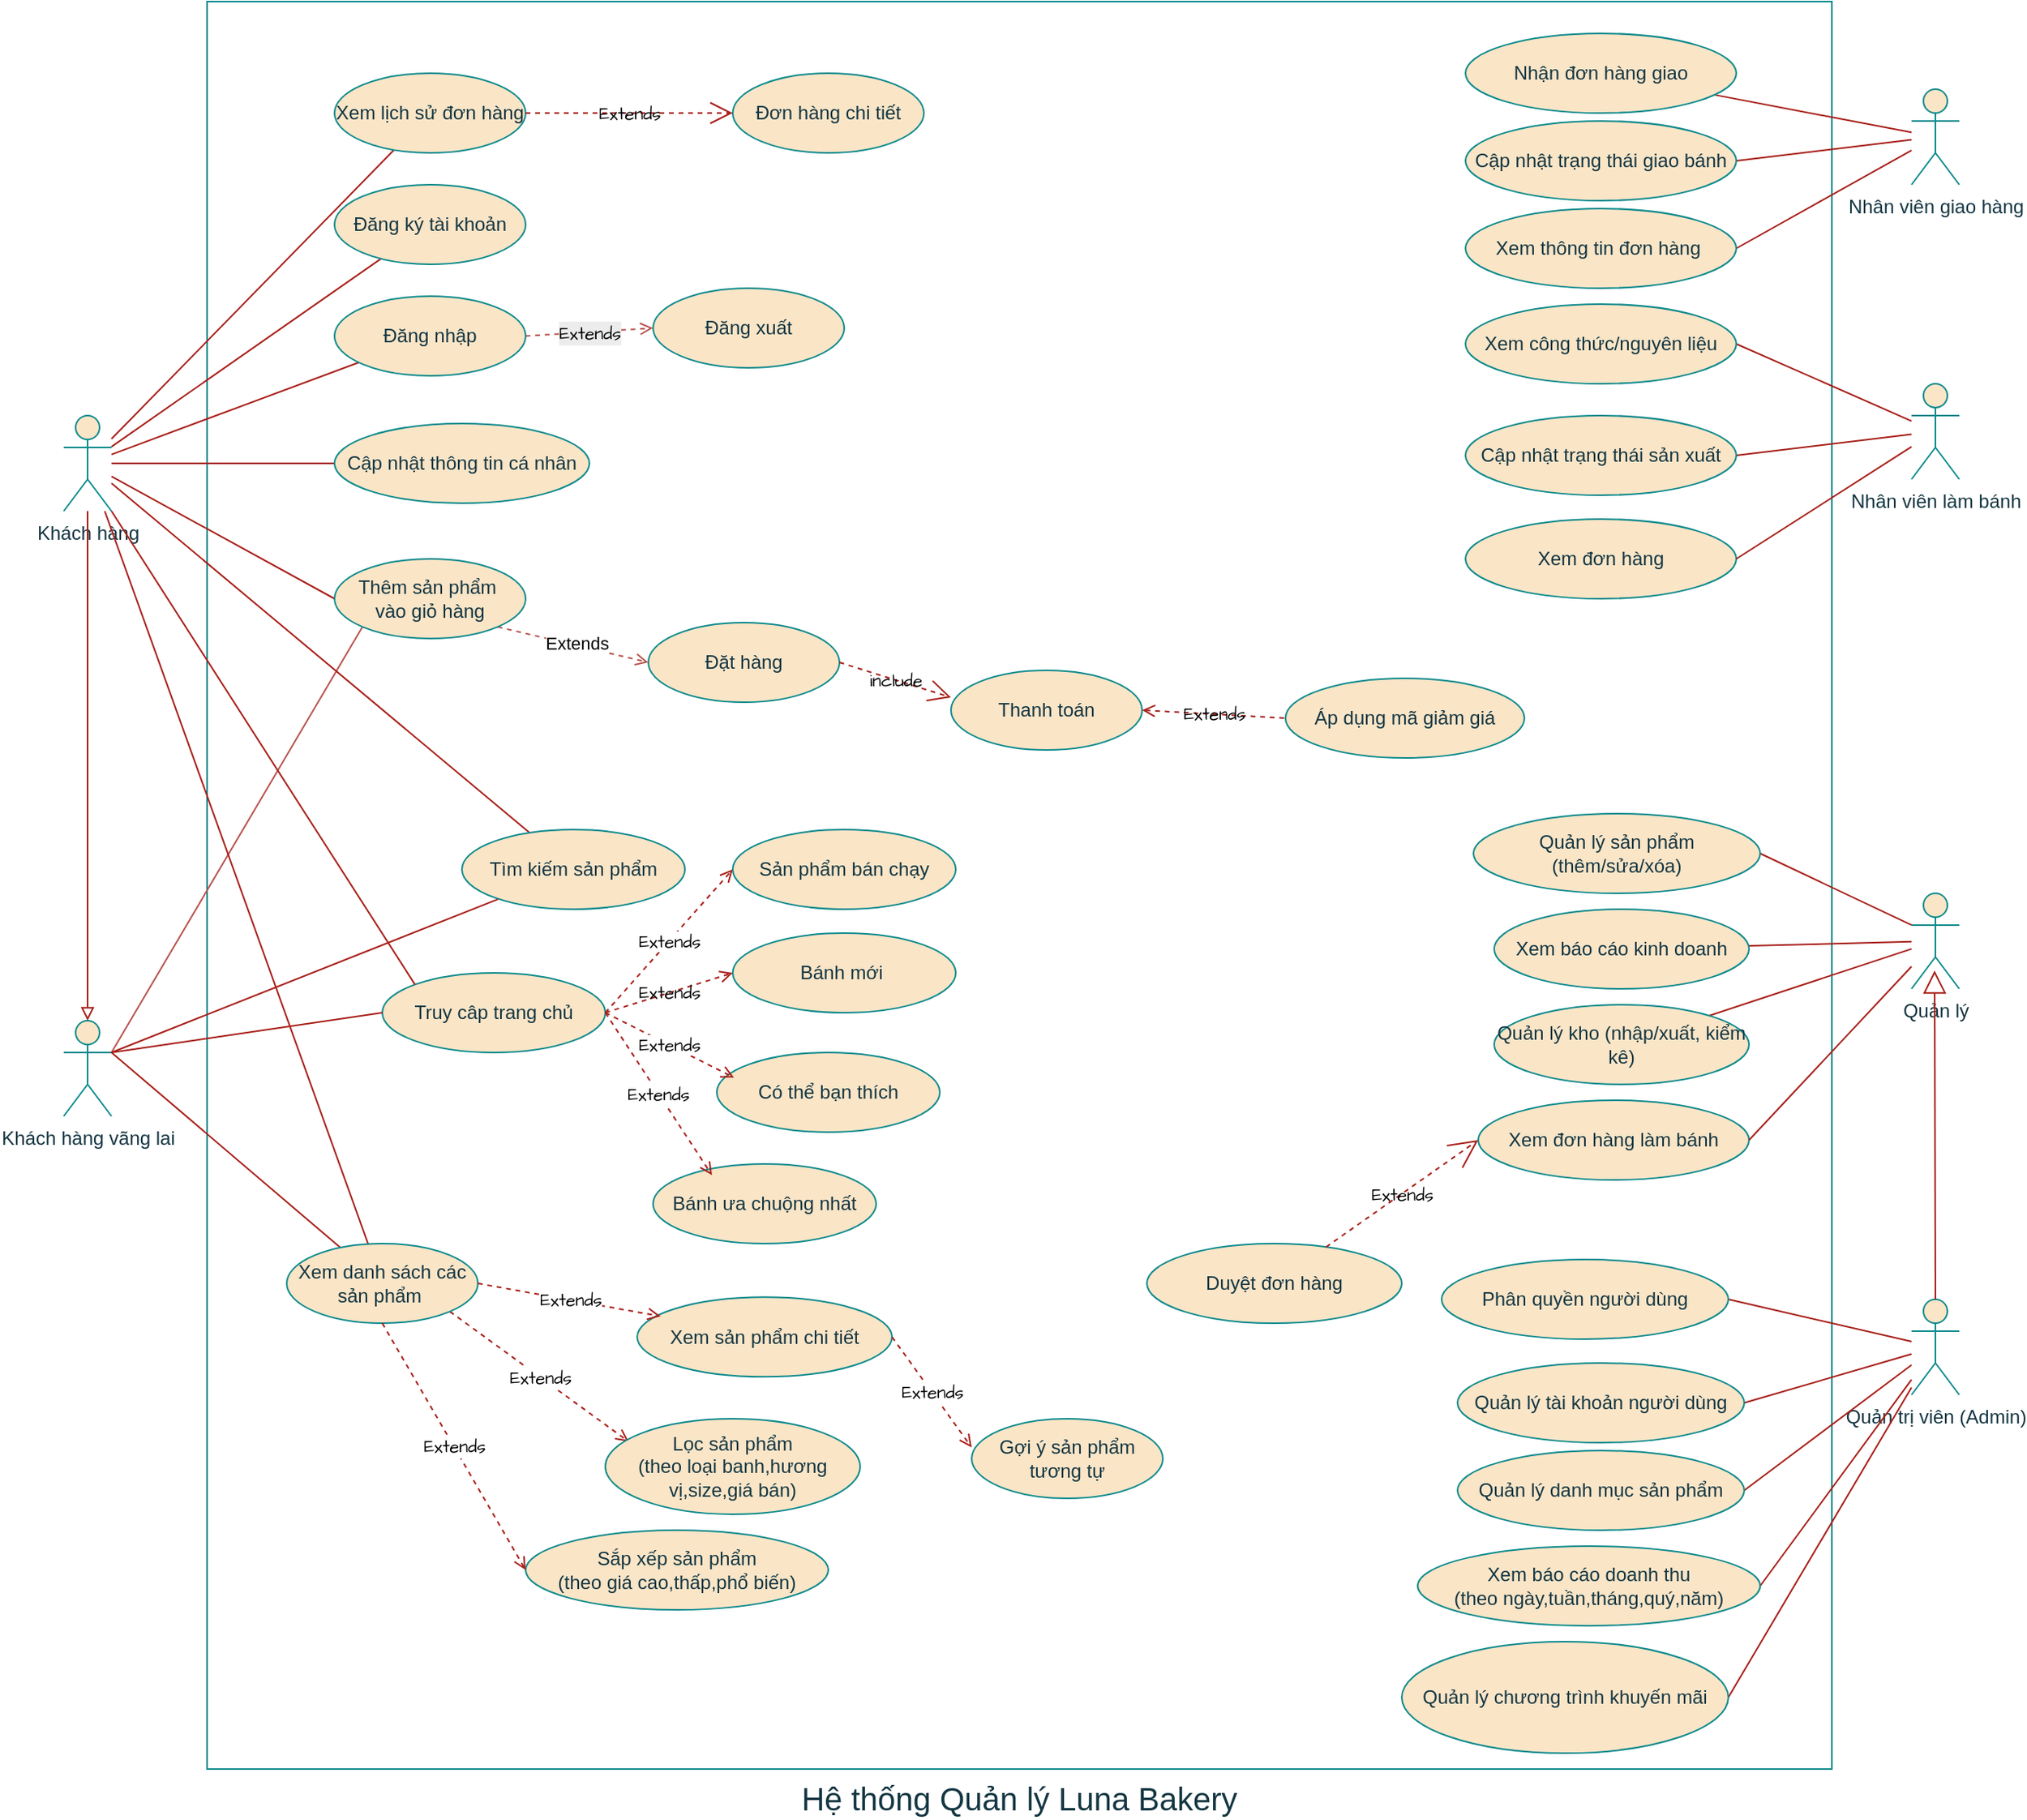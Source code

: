 <mxfile version="27.1.5">
  <diagram id="use_case_diagram_detailed" name="Page-1">
    <mxGraphModel dx="2193" dy="746" grid="1" gridSize="10" guides="1" tooltips="1" connect="1" arrows="1" fold="1" page="1" pageScale="1" pageWidth="827" pageHeight="1169" math="0" shadow="0">
      <root>
        <mxCell id="0" />
        <mxCell id="1" parent="0" />
        <mxCell id="wWzP6dK9qYtB4x3x5y1-1" value="Hệ thống Quản lý Luna Bakery" style="shape=rectangle;labelPosition=top;verticalLabelPosition=bottom;align=center;verticalAlign=top;whiteSpace=wrap;fillColor=none;fontSize=20;labelBackgroundColor=none;strokeColor=#0F8B8D;fontColor=#143642;" parent="1" vertex="1">
          <mxGeometry width="1020" height="1110" as="geometry" />
        </mxCell>
        <mxCell id="wWzP6dK9qYtB4x3x5y1-2" value="Khách hàng" style="shape=umlActor;verticalLabelPosition=bottom;verticalAlign=top;html=1;labelBackgroundColor=none;fillColor=#FAE5C7;strokeColor=#0F8B8D;fontColor=#143642;" parent="1" vertex="1">
          <mxGeometry x="-90" y="260" width="30" height="60" as="geometry" />
        </mxCell>
        <mxCell id="H5aursiqXKMX2ZSEWaAC-6" style="rounded=0;orthogonalLoop=1;jettySize=auto;html=1;exitX=1;exitY=0.333;exitDx=0;exitDy=0;exitPerimeter=0;entryX=0;entryY=1;entryDx=0;entryDy=0;fillColor=#f8cecc;strokeColor=#b85450;endArrow=none;startFill=0;" edge="1" parent="1" source="wWzP6dK9qYtB4x3x5y1-3" target="H5aursiqXKMX2ZSEWaAC-1">
          <mxGeometry relative="1" as="geometry" />
        </mxCell>
        <mxCell id="wWzP6dK9qYtB4x3x5y1-3" value="Khách hàng vãng lai" style="shape=umlActor;verticalLabelPosition=bottom;verticalAlign=top;html=1;labelBackgroundColor=none;fillColor=#FAE5C7;strokeColor=#0F8B8D;fontColor=#143642;" parent="1" vertex="1">
          <mxGeometry x="-90" y="640" width="30" height="60" as="geometry" />
        </mxCell>
        <mxCell id="wWzP6dK9qYtB4x3x5y1-4" value="Quản trị viên (Admin)" style="shape=umlActor;verticalLabelPosition=bottom;verticalAlign=top;html=1;labelBackgroundColor=none;fillColor=#FAE5C7;strokeColor=#0F8B8D;fontColor=#143642;" parent="1" vertex="1">
          <mxGeometry x="1070" y="815" width="30" height="60" as="geometry" />
        </mxCell>
        <mxCell id="wWzP6dK9qYtB4x3x5y1-5" value="Quản lý" style="shape=umlActor;verticalLabelPosition=bottom;verticalAlign=top;html=1;labelBackgroundColor=none;fillColor=#FAE5C7;strokeColor=#0F8B8D;fontColor=#143642;" parent="1" vertex="1">
          <mxGeometry x="1070" y="560" width="30" height="60" as="geometry" />
        </mxCell>
        <mxCell id="wWzP6dK9qYtB4x3x5y1-6" value="Nhân viên làm bánh" style="shape=umlActor;verticalLabelPosition=bottom;verticalAlign=top;html=1;labelBackgroundColor=none;fillColor=#FAE5C7;strokeColor=#0F8B8D;fontColor=#143642;" parent="1" vertex="1">
          <mxGeometry x="1070" y="240" width="30" height="60" as="geometry" />
        </mxCell>
        <mxCell id="wWzP6dK9qYtB4x3x5y1-7" value="Nhân viên giao hàng" style="shape=umlActor;verticalLabelPosition=bottom;verticalAlign=top;html=1;labelBackgroundColor=none;fillColor=#FAE5C7;strokeColor=#0F8B8D;fontColor=#143642;" parent="1" vertex="1">
          <mxGeometry x="1070" y="55" width="30" height="60" as="geometry" />
        </mxCell>
        <mxCell id="conn_kh_xem_sp" value="" style="endArrow=none;html=1;labelBackgroundColor=none;strokeColor=#A8201A;fontColor=default;" parent="1" source="wWzP6dK9qYtB4x3x5y1-2" target="uc_xem_sp" edge="1">
          <mxGeometry width="50" height="50" relative="1" as="geometry">
            <mxPoint x="760" y="485" as="sourcePoint" />
            <mxPoint x="810" y="435" as="targetPoint" />
          </mxGeometry>
        </mxCell>
        <mxCell id="conn_kh_dat_hang" value="" style="endArrow=none;html=1;labelBackgroundColor=none;strokeColor=#A8201A;fontColor=default;entryX=0;entryY=0.5;entryDx=0;entryDy=0;" parent="1" source="wWzP6dK9qYtB4x3x5y1-2" target="H5aursiqXKMX2ZSEWaAC-1" edge="1">
          <mxGeometry width="50" height="50" relative="1" as="geometry">
            <mxPoint x="760" y="485" as="sourcePoint" />
            <mxPoint x="80" y="340" as="targetPoint" />
          </mxGeometry>
        </mxCell>
        <mxCell id="conn_kh_lich_su" value="" style="endArrow=none;html=1;labelBackgroundColor=none;strokeColor=#A8201A;fontColor=default;" parent="1" source="wWzP6dK9qYtB4x3x5y1-2" target="uc_xem_lich_su" edge="1">
          <mxGeometry width="50" height="50" relative="1" as="geometry">
            <mxPoint x="760" y="485" as="sourcePoint" />
            <mxPoint x="810" y="435" as="targetPoint" />
          </mxGeometry>
        </mxCell>
        <mxCell id="conn_kh_dang_ky" value="" style="endArrow=none;html=1;labelBackgroundColor=none;strokeColor=#A8201A;fontColor=default;" parent="1" source="wWzP6dK9qYtB4x3x5y1-2" target="uc_dang_ky" edge="1">
          <mxGeometry width="50" height="50" relative="1" as="geometry">
            <mxPoint x="760" y="485" as="sourcePoint" />
            <mxPoint x="810" y="435" as="targetPoint" />
          </mxGeometry>
        </mxCell>
        <mxCell id="conn_kh_dang_nhap" value="" style="endArrow=none;html=1;labelBackgroundColor=none;strokeColor=#A8201A;fontColor=default;" parent="1" source="wWzP6dK9qYtB4x3x5y1-2" target="uc_dang_nhap" edge="1">
          <mxGeometry width="50" height="50" relative="1" as="geometry">
            <mxPoint x="760" y="485" as="sourcePoint" />
            <mxPoint x="810" y="435" as="targetPoint" />
          </mxGeometry>
        </mxCell>
        <mxCell id="conn_kh_cap_nhat_tt" value="" style="endArrow=none;html=1;labelBackgroundColor=none;strokeColor=#A8201A;fontColor=default;" parent="1" source="wWzP6dK9qYtB4x3x5y1-2" target="uc_cap_nhat_tt" edge="1">
          <mxGeometry width="50" height="50" relative="1" as="geometry">
            <mxPoint x="760" y="485" as="sourcePoint" />
            <mxPoint x="810" y="435" as="targetPoint" />
          </mxGeometry>
        </mxCell>
        <mxCell id="conn_kh_tim_kiem" value="" style="endArrow=none;html=1;labelBackgroundColor=none;strokeColor=#A8201A;fontColor=default;" parent="1" source="wWzP6dK9qYtB4x3x5y1-2" target="uc_tim_kiem" edge="1">
          <mxGeometry width="50" height="50" relative="1" as="geometry">
            <mxPoint x="760" y="485" as="sourcePoint" />
            <mxPoint x="810" y="435" as="targetPoint" />
          </mxGeometry>
        </mxCell>
        <mxCell id="conn_kvl_xem_sp" value="" style="endArrow=none;html=1;labelBackgroundColor=none;strokeColor=#A8201A;fontColor=default;exitX=1;exitY=0.333;exitDx=0;exitDy=0;exitPerimeter=0;" parent="1" source="wWzP6dK9qYtB4x3x5y1-3" target="uc_xem_sp" edge="1">
          <mxGeometry width="50" height="50" relative="1" as="geometry">
            <mxPoint x="760" y="585" as="sourcePoint" />
            <mxPoint x="810" y="535" as="targetPoint" />
          </mxGeometry>
        </mxCell>
        <mxCell id="conn_kvl_tim_kiem" value="" style="endArrow=none;html=1;labelBackgroundColor=none;strokeColor=#A8201A;fontColor=default;exitX=1;exitY=0.333;exitDx=0;exitDy=0;exitPerimeter=0;" parent="1" source="wWzP6dK9qYtB4x3x5y1-3" target="uc_tim_kiem" edge="1">
          <mxGeometry width="50" height="50" relative="1" as="geometry">
            <mxPoint x="760" y="585" as="sourcePoint" />
            <mxPoint x="810" y="535" as="targetPoint" />
          </mxGeometry>
        </mxCell>
        <mxCell id="conn_admin_ql_tk" value="" style="endArrow=none;html=1;exitX=1;exitY=0.5;exitDx=0;exitDy=0;labelBackgroundColor=none;strokeColor=#A8201A;fontColor=default;" parent="1" source="uc_ql_tk_nd" target="wWzP6dK9qYtB4x3x5y1-4" edge="1">
          <mxGeometry width="50" height="50" relative="1" as="geometry">
            <mxPoint x="390" y="870" as="sourcePoint" />
            <mxPoint x="440" y="820" as="targetPoint" />
          </mxGeometry>
        </mxCell>
        <mxCell id="conn_admin_ql_sp" value="" style="endArrow=none;html=1;exitX=1;exitY=0.5;exitDx=0;exitDy=0;entryX=0;entryY=0.333;entryDx=0;entryDy=0;entryPerimeter=0;labelBackgroundColor=none;strokeColor=#A8201A;fontColor=default;" parent="1" source="uc_ql_sp" target="wWzP6dK9qYtB4x3x5y1-5" edge="1">
          <mxGeometry width="50" height="50" relative="1" as="geometry">
            <mxPoint x="688" y="550" as="sourcePoint" />
            <mxPoint x="916" y="625" as="targetPoint" />
            <Array as="points" />
          </mxGeometry>
        </mxCell>
        <mxCell id="conn_admin_ql_dm" value="" style="endArrow=none;html=1;exitX=1;exitY=0.5;exitDx=0;exitDy=0;labelBackgroundColor=none;strokeColor=#A8201A;fontColor=default;" parent="1" source="uc_ql_dm" target="wWzP6dK9qYtB4x3x5y1-4" edge="1">
          <mxGeometry width="50" height="50" relative="1" as="geometry">
            <mxPoint x="390" y="870" as="sourcePoint" />
            <mxPoint x="440" y="820" as="targetPoint" />
          </mxGeometry>
        </mxCell>
        <mxCell id="conn_admin_bao_cao" value="" style="endArrow=none;html=1;exitX=1;exitY=0.5;exitDx=0;exitDy=0;labelBackgroundColor=none;strokeColor=#A8201A;fontColor=default;" parent="1" source="uc_bao_cao_dt" target="wWzP6dK9qYtB4x3x5y1-4" edge="1">
          <mxGeometry width="50" height="50" relative="1" as="geometry">
            <mxPoint x="390" y="870" as="sourcePoint" />
            <mxPoint x="440" y="820" as="targetPoint" />
          </mxGeometry>
        </mxCell>
        <mxCell id="conn_admin_ql_km" value="" style="endArrow=none;html=1;exitX=1;exitY=0.5;exitDx=0;exitDy=0;labelBackgroundColor=none;strokeColor=#A8201A;fontColor=default;" parent="1" source="uc_ql_km" target="wWzP6dK9qYtB4x3x5y1-4" edge="1">
          <mxGeometry width="50" height="50" relative="1" as="geometry">
            <mxPoint x="390" y="870" as="sourcePoint" />
            <mxPoint x="440" y="820" as="targetPoint" />
          </mxGeometry>
        </mxCell>
        <mxCell id="conn_admin_phan_quyen" value="" style="endArrow=none;html=1;exitX=1;exitY=0.5;exitDx=0;exitDy=0;labelBackgroundColor=none;strokeColor=#A8201A;fontColor=default;" parent="1" source="uc_phan_quyen" target="wWzP6dK9qYtB4x3x5y1-4" edge="1">
          <mxGeometry width="50" height="50" relative="1" as="geometry">
            <mxPoint x="390" y="870" as="sourcePoint" />
            <mxPoint x="440" y="820" as="targetPoint" />
          </mxGeometry>
        </mxCell>
        <mxCell id="conn_manager_ql_kho" value="" style="endArrow=none;html=1;labelBackgroundColor=none;strokeColor=#A8201A;fontColor=default;" parent="1" source="uc_ql_kho" target="wWzP6dK9qYtB4x3x5y1-5" edge="1">
          <mxGeometry width="50" height="50" relative="1" as="geometry">
            <mxPoint x="134" y="90" as="sourcePoint" />
            <mxPoint x="184" y="40" as="targetPoint" />
          </mxGeometry>
        </mxCell>
        <mxCell id="conn_manager_bao_cao_kd" value="" style="endArrow=none;html=1;labelBackgroundColor=none;strokeColor=#A8201A;fontColor=default;" parent="1" source="uc_bao_cao_kd" target="wWzP6dK9qYtB4x3x5y1-5" edge="1">
          <mxGeometry width="50" height="50" relative="1" as="geometry">
            <mxPoint x="134" y="90" as="sourcePoint" />
            <mxPoint x="184" y="40" as="targetPoint" />
          </mxGeometry>
        </mxCell>
        <mxCell id="conn_baker_cap_nhat_tt_sx" value="" style="endArrow=none;html=1;exitX=1;exitY=0.5;exitDx=0;exitDy=0;labelBackgroundColor=none;strokeColor=#A8201A;fontColor=default;" parent="1" source="uc_cap_nhat_tt_sx" target="wWzP6dK9qYtB4x3x5y1-6" edge="1">
          <mxGeometry width="50" height="50" relative="1" as="geometry">
            <mxPoint x="-86" y="500" as="sourcePoint" />
            <mxPoint x="-36" y="450" as="targetPoint" />
          </mxGeometry>
        </mxCell>
        <mxCell id="conn_baker_xem_ct" value="" style="endArrow=none;html=1;exitX=1;exitY=0.5;exitDx=0;exitDy=0;labelBackgroundColor=none;strokeColor=#A8201A;fontColor=default;" parent="1" source="uc_xem_ct_nguyen_lieu" target="wWzP6dK9qYtB4x3x5y1-6" edge="1">
          <mxGeometry width="50" height="50" relative="1" as="geometry">
            <mxPoint x="-86" y="500" as="sourcePoint" />
            <mxPoint x="-36" y="450" as="targetPoint" />
          </mxGeometry>
        </mxCell>
        <mxCell id="conn_delivery_nhan_dh_giao" value="" style="endArrow=none;html=1;labelBackgroundColor=none;strokeColor=#A8201A;fontColor=default;" parent="1" source="uc_nhan_dh_giao" target="wWzP6dK9qYtB4x3x5y1-7" edge="1">
          <mxGeometry width="50" height="50" relative="1" as="geometry">
            <mxPoint x="105" y="70" as="sourcePoint" />
            <mxPoint x="155" y="20" as="targetPoint" />
          </mxGeometry>
        </mxCell>
        <mxCell id="conn_delivery_cap_nhat_tt_giao" value="" style="endArrow=none;html=1;exitX=1;exitY=0.5;exitDx=0;exitDy=0;labelBackgroundColor=none;strokeColor=#A8201A;fontColor=default;" parent="1" source="uc_cap_nhat_tt_giao" target="wWzP6dK9qYtB4x3x5y1-7" edge="1">
          <mxGeometry width="50" height="50" relative="1" as="geometry">
            <mxPoint x="105" y="70" as="sourcePoint" />
            <mxPoint x="155" y="20" as="targetPoint" />
          </mxGeometry>
        </mxCell>
        <mxCell id="conn_delivery_lien_he_kh" value="" style="endArrow=none;html=1;exitX=1;exitY=0.5;exitDx=0;exitDy=0;labelBackgroundColor=none;strokeColor=#A8201A;fontColor=default;" parent="1" source="uc_lien_he_kh" target="wWzP6dK9qYtB4x3x5y1-7" edge="1">
          <mxGeometry width="50" height="50" relative="1" as="geometry">
            <mxPoint x="105" y="70" as="sourcePoint" />
            <mxPoint x="155" y="20" as="targetPoint" />
          </mxGeometry>
        </mxCell>
        <mxCell id="generalization_kh_kvl" value="" style="endArrow=none;endSize=12;endFill=0;html=1;rounded=0;exitX=0.5;exitY=0;exitDx=0;exitDy=0;entryX=0.5;entryY=1;entryDx=0;entryDy=0;startFill=0;startArrow=block;labelBackgroundColor=none;strokeColor=#A8201A;fontColor=default;" parent="1" source="wWzP6dK9qYtB4x3x5y1-3" target="wWzP6dK9qYtB4x3x5y1-2" edge="1">
          <mxGeometry width="160" height="100" relative="1" as="geometry">
            <mxPoint x="1100" y="1060" as="sourcePoint" />
            <mxPoint x="1110" y="1010" as="targetPoint" />
          </mxGeometry>
        </mxCell>
        <mxCell id="uc_phan_quyen" value="Phân quyền người dùng" style="ellipse;whiteSpace=wrap;html=1;labelBackgroundColor=none;fillColor=#FAE5C7;strokeColor=#0F8B8D;fontColor=#143642;" parent="1" vertex="1">
          <mxGeometry x="775" y="790" width="180" height="50" as="geometry" />
        </mxCell>
        <mxCell id="uc_ap_dung_km" value="Áp dụng mã giảm giá" style="ellipse;whiteSpace=wrap;html=1;labelBackgroundColor=none;fillColor=#FAE5C7;strokeColor=#0F8B8D;fontColor=#143642;" parent="1" vertex="1">
          <mxGeometry x="677" y="425" width="150" height="50" as="geometry" />
        </mxCell>
        <mxCell id="uc_duyet_dh" value="Duyệt đơn hàng" style="ellipse;whiteSpace=wrap;html=1;labelBackgroundColor=none;fillColor=#FAE5C7;strokeColor=#0F8B8D;fontColor=#143642;" parent="1" vertex="1">
          <mxGeometry x="590" y="780" width="160" height="50" as="geometry" />
        </mxCell>
        <mxCell id="uc_ql_kho" value="Quản lý kho (nhập/xuất, kiểm kê)" style="ellipse;whiteSpace=wrap;html=1;labelBackgroundColor=none;fillColor=#FAE5C7;strokeColor=#0F8B8D;fontColor=#143642;" parent="1" vertex="1">
          <mxGeometry x="808" y="630" width="160" height="50" as="geometry" />
        </mxCell>
        <mxCell id="uc_cap_nhat_tt_giao" value="Cập nhật trạng thái giao bánh" style="ellipse;whiteSpace=wrap;html=1;labelBackgroundColor=none;fillColor=#FAE5C7;strokeColor=#0F8B8D;fontColor=#143642;" parent="1" vertex="1">
          <mxGeometry x="790" y="75" width="170" height="50" as="geometry" />
        </mxCell>
        <mxCell id="uc_lien_he_kh" value="Xem thông tin đơn hàng&amp;nbsp;" style="ellipse;whiteSpace=wrap;html=1;labelBackgroundColor=none;fillColor=#FAE5C7;strokeColor=#0F8B8D;fontColor=#143642;" parent="1" vertex="1">
          <mxGeometry x="790" y="130" width="170" height="50" as="geometry" />
        </mxCell>
        <mxCell id="uc_nhan_dh_giao" value="Nhận đơn hàng giao" style="ellipse;whiteSpace=wrap;html=1;labelBackgroundColor=none;fillColor=#FAE5C7;strokeColor=#0F8B8D;fontColor=#143642;" parent="1" vertex="1">
          <mxGeometry x="790" y="20" width="170" height="50" as="geometry" />
        </mxCell>
        <mxCell id="uc_cap_nhat_tt_sx" value="Cập nhật trạng thái sản xuất" style="ellipse;whiteSpace=wrap;html=1;labelBackgroundColor=none;fillColor=#FAE5C7;strokeColor=#0F8B8D;fontColor=#143642;" parent="1" vertex="1">
          <mxGeometry x="790" y="260" width="170" height="50" as="geometry" />
        </mxCell>
        <mxCell id="uc_bao_cao_kd" value="Xem báo cáo kinh doanh" style="ellipse;whiteSpace=wrap;html=1;labelBackgroundColor=none;fillColor=#FAE5C7;strokeColor=#0F8B8D;fontColor=#143642;" parent="1" vertex="1">
          <mxGeometry x="808" y="570" width="160" height="50" as="geometry" />
        </mxCell>
        <mxCell id="uc_ql_tk_nd" value="Quản lý tài khoản người dùng" style="ellipse;whiteSpace=wrap;html=1;labelBackgroundColor=none;fillColor=#FAE5C7;strokeColor=#0F8B8D;fontColor=#143642;" parent="1" vertex="1">
          <mxGeometry x="785" y="855" width="180" height="50" as="geometry" />
        </mxCell>
        <mxCell id="uc_ql_sp" value="Quản lý sản phẩm (thêm/sửa/xóa)" style="ellipse;whiteSpace=wrap;html=1;labelBackgroundColor=none;fillColor=#FAE5C7;strokeColor=#0F8B8D;fontColor=#143642;" parent="1" vertex="1">
          <mxGeometry x="795" y="510" width="180" height="50" as="geometry" />
        </mxCell>
        <mxCell id="uc_ql_dm" value="Quản lý danh mục sản phẩm" style="ellipse;whiteSpace=wrap;html=1;labelBackgroundColor=none;fillColor=#FAE5C7;strokeColor=#0F8B8D;fontColor=#143642;" parent="1" vertex="1">
          <mxGeometry x="785" y="910" width="180" height="50" as="geometry" />
        </mxCell>
        <mxCell id="uc_bao_cao_dt" value="Xem báo cáo doanh thu&lt;br&gt;(theo ngày,tuần,tháng,quý,năm)" style="ellipse;whiteSpace=wrap;html=1;labelBackgroundColor=none;fillColor=#FAE5C7;strokeColor=#0F8B8D;fontColor=#143642;" parent="1" vertex="1">
          <mxGeometry x="760" y="970" width="215" height="50" as="geometry" />
        </mxCell>
        <mxCell id="uc_ql_km" value="Quản lý chương trình khuyến mãi" style="ellipse;whiteSpace=wrap;html=1;labelBackgroundColor=none;fillColor=#FAE5C7;strokeColor=#0F8B8D;fontColor=#143642;" parent="1" vertex="1">
          <mxGeometry x="750" y="1030" width="205" height="70" as="geometry" />
        </mxCell>
        <mxCell id="uc_xem_ct_nguyen_lieu" value="Xem công thức/nguyên liệu" style="ellipse;whiteSpace=wrap;html=1;labelBackgroundColor=none;fillColor=#FAE5C7;strokeColor=#0F8B8D;fontColor=#143642;" parent="1" vertex="1">
          <mxGeometry x="790" y="190" width="170" height="50" as="geometry" />
        </mxCell>
        <mxCell id="uc_nhan_dh_lam_banh" value="Xem đơn hàng làm bánh" style="ellipse;whiteSpace=wrap;html=1;labelBackgroundColor=none;fillColor=#FAE5C7;strokeColor=#0F8B8D;fontColor=#143642;" parent="1" vertex="1">
          <mxGeometry x="798" y="690" width="170" height="50" as="geometry" />
        </mxCell>
        <mxCell id="uc_dat_hang" value="Đặt hàng" style="ellipse;whiteSpace=wrap;html=1;labelBackgroundColor=none;fillColor=#FAE5C7;strokeColor=#0F8B8D;fontColor=#143642;" parent="1" vertex="1">
          <mxGeometry x="277" y="390" width="120" height="50" as="geometry" />
        </mxCell>
        <mxCell id="uc_thanh_toan" value="Thanh toán" style="ellipse;whiteSpace=wrap;html=1;labelBackgroundColor=none;fillColor=#FAE5C7;strokeColor=#0F8B8D;fontColor=#143642;" parent="1" vertex="1">
          <mxGeometry x="467" y="420" width="120" height="50" as="geometry" />
        </mxCell>
        <mxCell id="uc_tim_kiem" value="Tìm kiếm sản phẩm" style="ellipse;whiteSpace=wrap;html=1;labelBackgroundColor=none;fillColor=#FAE5C7;strokeColor=#0F8B8D;fontColor=#143642;" parent="1" vertex="1">
          <mxGeometry x="160" y="520" width="140" height="50" as="geometry" />
        </mxCell>
        <mxCell id="IGEohdD2Z1WYNDtNmkWi-7" value="&lt;meta charset=&quot;utf-8&quot;&gt;&lt;span style=&quot;color: rgb(0, 0, 0); font-family: &amp;quot;Architects Daughter&amp;quot;; font-size: 11px; font-style: normal; font-variant-ligatures: normal; font-variant-caps: normal; font-weight: 400; letter-spacing: normal; orphans: 2; text-align: center; text-indent: 0px; text-transform: none; widows: 2; word-spacing: 0px; -webkit-text-stroke-width: 0px; white-space: nowrap; background-color: rgb(255, 255, 255); text-decoration-thickness: initial; text-decoration-style: initial; text-decoration-color: initial; display: inline !important; float: none;&quot;&gt;Extends&lt;/span&gt;" style="rounded=0;orthogonalLoop=1;jettySize=auto;html=1;exitX=1;exitY=1;exitDx=0;exitDy=0;entryX=0.092;entryY=0.24;entryDx=0;entryDy=0;dashed=1;endArrow=open;endFill=0;strokeColor=#A8201A;entryPerimeter=0;" parent="1" source="uc_xem_sp" target="IGEohdD2Z1WYNDtNmkWi-2" edge="1">
          <mxGeometry relative="1" as="geometry" />
        </mxCell>
        <mxCell id="uc_xem_sp" value="Xem danh sách các sản phẩm&amp;nbsp;" style="ellipse;whiteSpace=wrap;html=1;labelBackgroundColor=none;fillColor=#FAE5C7;strokeColor=#0F8B8D;fontColor=#143642;" parent="1" vertex="1">
          <mxGeometry x="50" y="780" width="120" height="50" as="geometry" />
        </mxCell>
        <mxCell id="uc_cap_nhat_tt" value="Cập nhật thông tin cá nhân" style="ellipse;whiteSpace=wrap;html=1;labelBackgroundColor=none;fillColor=#FAE5C7;strokeColor=#0F8B8D;fontColor=#143642;" parent="1" vertex="1">
          <mxGeometry x="80" y="265" width="160" height="50" as="geometry" />
        </mxCell>
        <mxCell id="IGEohdD2Z1WYNDtNmkWi-21" value="&lt;meta charset=&quot;utf-8&quot;&gt;&lt;span style=&quot;color: rgb(0, 0, 0); font-family: &amp;quot;Architects Daughter&amp;quot;; font-size: 11px; font-style: normal; font-variant-ligatures: normal; font-variant-caps: normal; font-weight: 400; letter-spacing: normal; orphans: 2; text-align: center; text-indent: 0px; text-transform: none; widows: 2; word-spacing: 0px; -webkit-text-stroke-width: 0px; white-space: nowrap; background-color: rgb(236, 236, 236); text-decoration-thickness: initial; text-decoration-style: initial; text-decoration-color: initial; display: inline !important; float: none;&quot;&gt;Extends&lt;/span&gt;" style="rounded=0;orthogonalLoop=1;jettySize=auto;html=1;exitX=1;exitY=0.5;exitDx=0;exitDy=0;entryX=0;entryY=0.5;entryDx=0;entryDy=0;fillColor=#f8cecc;strokeColor=#b85450;dashed=1;endArrow=open;endFill=0;" parent="1" source="uc_dang_nhap" target="IGEohdD2Z1WYNDtNmkWi-20" edge="1">
          <mxGeometry relative="1" as="geometry" />
        </mxCell>
        <mxCell id="uc_dang_nhap" value="Đăng nhập" style="ellipse;whiteSpace=wrap;html=1;labelBackgroundColor=none;fillColor=#FAE5C7;strokeColor=#0F8B8D;fontColor=#143642;" parent="1" vertex="1">
          <mxGeometry x="80" y="185" width="120" height="50" as="geometry" />
        </mxCell>
        <mxCell id="uc_dang_ky" value="Đăng ký tài khoản" style="ellipse;whiteSpace=wrap;html=1;labelBackgroundColor=none;fillColor=#FAE5C7;strokeColor=#0F8B8D;fontColor=#143642;" parent="1" vertex="1">
          <mxGeometry x="80" y="115" width="120" height="50" as="geometry" />
        </mxCell>
        <mxCell id="uc_xem_lich_su" value="Xem lịch sử đơn hàng" style="ellipse;whiteSpace=wrap;html=1;labelBackgroundColor=none;fillColor=#FAE5C7;strokeColor=#0F8B8D;fontColor=#143642;" parent="1" vertex="1">
          <mxGeometry x="80" y="45" width="120" height="50" as="geometry" />
        </mxCell>
        <mxCell id="GdKrrGHBWG848Ou2AI_C-5" value="" style="endArrow=none;html=1;exitX=1;exitY=0.5;exitDx=0;exitDy=0;labelBackgroundColor=none;strokeColor=#A8201A;fontColor=default;" parent="1" source="uc_nhan_dh_lam_banh" target="wWzP6dK9qYtB4x3x5y1-5" edge="1">
          <mxGeometry width="50" height="50" relative="1" as="geometry">
            <mxPoint x="708" y="596" as="sourcePoint" />
            <mxPoint x="984" y="630" as="targetPoint" />
          </mxGeometry>
        </mxCell>
        <mxCell id="GdKrrGHBWG848Ou2AI_C-6" value="Xem đơn hàng" style="ellipse;whiteSpace=wrap;html=1;labelBackgroundColor=none;fillColor=#FAE5C7;strokeColor=#0F8B8D;fontColor=#143642;" parent="1" vertex="1">
          <mxGeometry x="790" y="325" width="170" height="50" as="geometry" />
        </mxCell>
        <mxCell id="GdKrrGHBWG848Ou2AI_C-8" value="" style="endArrow=none;html=1;exitX=1;exitY=0.5;exitDx=0;exitDy=0;labelBackgroundColor=none;strokeColor=#A8201A;fontColor=default;" parent="1" source="GdKrrGHBWG848Ou2AI_C-6" target="wWzP6dK9qYtB4x3x5y1-6" edge="1">
          <mxGeometry width="50" height="50" relative="1" as="geometry">
            <mxPoint x="685" y="335" as="sourcePoint" />
            <mxPoint x="794" y="295" as="targetPoint" />
          </mxGeometry>
        </mxCell>
        <mxCell id="GdKrrGHBWG848Ou2AI_C-10" value="Extends" style="endArrow=open;endSize=16;endFill=0;html=1;rounded=0;hachureGap=4;fontFamily=Architects Daughter;fontSource=https%3A%2F%2Ffonts.googleapis.com%2Fcss%3Ffamily%3DArchitects%2BDaughter;entryX=0;entryY=0.5;entryDx=0;entryDy=0;labelBackgroundColor=none;strokeColor=#A8201A;fontColor=default;dashed=1;" parent="1" source="uc_duyet_dh" target="uc_nhan_dh_lam_banh" edge="1">
          <mxGeometry width="160" relative="1" as="geometry">
            <mxPoint x="390" y="670.29" as="sourcePoint" />
            <mxPoint x="540" y="670" as="targetPoint" />
          </mxGeometry>
        </mxCell>
        <mxCell id="GdKrrGHBWG848Ou2AI_C-12" value="Extends" style="endArrow=none;endSize=16;endFill=0;html=1;rounded=0;hachureGap=4;fontFamily=Architects Daughter;fontSource=https%3A%2F%2Ffonts.googleapis.com%2Fcss%3Ffamily%3DArchitects%2BDaughter;exitX=1;exitY=0.5;exitDx=0;exitDy=0;entryX=0;entryY=0.5;entryDx=0;entryDy=0;startFill=0;startArrow=open;labelBackgroundColor=none;strokeColor=#A8201A;fontColor=default;dashed=1;" parent="1" source="uc_thanh_toan" target="uc_ap_dung_km" edge="1">
          <mxGeometry width="160" relative="1" as="geometry">
            <mxPoint x="430" y="500" as="sourcePoint" />
            <mxPoint x="590" y="500" as="targetPoint" />
          </mxGeometry>
        </mxCell>
        <mxCell id="GdKrrGHBWG848Ou2AI_C-13" value="include" style="endArrow=open;endSize=12;dashed=1;html=1;rounded=0;hachureGap=4;fontFamily=Architects Daughter;fontSource=https%3A%2F%2Ffonts.googleapis.com%2Fcss%3Ffamily%3DArchitects%2BDaughter;endFill=0;exitX=1;exitY=0.5;exitDx=0;exitDy=0;entryX=0;entryY=0.34;entryDx=0;entryDy=0;entryPerimeter=0;labelBackgroundColor=none;strokeColor=#A8201A;fontColor=default;" parent="1" source="uc_dat_hang" target="uc_thanh_toan" edge="1">
          <mxGeometry width="160" relative="1" as="geometry">
            <mxPoint x="365" y="500" as="sourcePoint" />
            <mxPoint x="525" y="500" as="targetPoint" />
          </mxGeometry>
        </mxCell>
        <mxCell id="GdKrrGHBWG848Ou2AI_C-15" value="" style="endArrow=block;endSize=12;endFill=0;html=1;rounded=0;exitX=0.5;exitY=0;exitDx=0;exitDy=0;entryX=0.483;entryY=0.808;entryDx=0;entryDy=0;startFill=0;startArrow=none;exitPerimeter=0;entryPerimeter=0;labelBackgroundColor=none;strokeColor=#A8201A;fontColor=default;" parent="1" source="wWzP6dK9qYtB4x3x5y1-4" target="wWzP6dK9qYtB4x3x5y1-5" edge="1">
          <mxGeometry width="160" height="100" relative="1" as="geometry">
            <mxPoint x="920" y="930" as="sourcePoint" />
            <mxPoint x="920" y="610" as="targetPoint" />
          </mxGeometry>
        </mxCell>
        <mxCell id="Jl652gn8K3bQLGz5MbJg-1" value="Truy câp trang chủ" style="ellipse;whiteSpace=wrap;html=1;labelBackgroundColor=none;fillColor=#FAE5C7;strokeColor=#0F8B8D;fontColor=#143642;" parent="1" vertex="1">
          <mxGeometry x="110" y="610" width="140" height="50" as="geometry" />
        </mxCell>
        <mxCell id="Jl652gn8K3bQLGz5MbJg-2" value="Sản phẩm bán chạy" style="ellipse;whiteSpace=wrap;html=1;labelBackgroundColor=none;fillColor=#FAE5C7;strokeColor=#0F8B8D;fontColor=#143642;" parent="1" vertex="1">
          <mxGeometry x="330" y="520" width="140" height="50" as="geometry" />
        </mxCell>
        <mxCell id="Jl652gn8K3bQLGz5MbJg-3" value="Bánh mới&amp;nbsp;" style="ellipse;whiteSpace=wrap;html=1;labelBackgroundColor=none;fillColor=#FAE5C7;strokeColor=#0F8B8D;fontColor=#143642;" parent="1" vertex="1">
          <mxGeometry x="330" y="585" width="140" height="50" as="geometry" />
        </mxCell>
        <mxCell id="Jl652gn8K3bQLGz5MbJg-6" value="" style="endArrow=none;html=1;labelBackgroundColor=none;strokeColor=#A8201A;fontColor=default;exitX=1;exitY=1;exitDx=0;exitDy=0;exitPerimeter=0;entryX=0;entryY=0;entryDx=0;entryDy=0;" parent="1" source="wWzP6dK9qYtB4x3x5y1-2" target="Jl652gn8K3bQLGz5MbJg-1" edge="1">
          <mxGeometry width="50" height="50" relative="1" as="geometry">
            <mxPoint x="-180.15" y="324.59" as="sourcePoint" />
            <mxPoint x="-9.15" y="714.59" as="targetPoint" />
          </mxGeometry>
        </mxCell>
        <mxCell id="Jl652gn8K3bQLGz5MbJg-7" value="" style="endArrow=none;html=1;labelBackgroundColor=none;strokeColor=#A8201A;fontColor=default;entryX=0;entryY=0.5;entryDx=0;entryDy=0;exitX=1;exitY=0.333;exitDx=0;exitDy=0;exitPerimeter=0;" parent="1" source="wWzP6dK9qYtB4x3x5y1-3" target="Jl652gn8K3bQLGz5MbJg-1" edge="1">
          <mxGeometry width="50" height="50" relative="1" as="geometry">
            <mxPoint x="-261.22" y="435" as="sourcePoint" />
            <mxPoint x="-90.22" y="825" as="targetPoint" />
          </mxGeometry>
        </mxCell>
        <mxCell id="Jl652gn8K3bQLGz5MbJg-8" value="&lt;span style=&quot;color: rgb(0, 0, 0); font-family: &amp;quot;Architects Daughter&amp;quot;; font-size: 11px; font-style: normal; font-variant-ligatures: normal; font-variant-caps: normal; font-weight: 400; letter-spacing: normal; orphans: 2; text-align: center; text-indent: 0px; text-transform: none; widows: 2; word-spacing: 0px; -webkit-text-stroke-width: 0px; white-space: nowrap; text-decoration-thickness: initial; text-decoration-style: initial; text-decoration-color: initial; float: none; display: inline !important;&quot;&gt;Extends&lt;/span&gt;" style="endArrow=open;html=1;labelBackgroundColor=default;strokeColor=#A8201A;fontColor=default;entryX=0;entryY=0.5;entryDx=0;entryDy=0;exitX=1;exitY=0.5;exitDx=0;exitDy=0;dashed=1;endFill=0;" parent="1" source="Jl652gn8K3bQLGz5MbJg-1" target="Jl652gn8K3bQLGz5MbJg-2" edge="1">
          <mxGeometry width="50" height="50" relative="1" as="geometry">
            <mxPoint x="200" y="700" as="sourcePoint" />
            <mxPoint x="370" y="675" as="targetPoint" />
          </mxGeometry>
        </mxCell>
        <mxCell id="Jl652gn8K3bQLGz5MbJg-11" value="&lt;span style=&quot;font-family: &amp;quot;Architects Daughter&amp;quot;; font-size: 11px; font-style: normal; font-variant-ligatures: normal; font-variant-caps: normal; font-weight: 400; letter-spacing: normal; orphans: 2; text-align: center; text-indent: 0px; text-transform: none; widows: 2; word-spacing: 0px; -webkit-text-stroke-width: 0px; white-space: nowrap; text-decoration-thickness: initial; text-decoration-style: initial; text-decoration-color: initial; float: none; display: inline !important;&quot;&gt;Extends&lt;/span&gt;" style="endArrow=open;html=1;labelBackgroundColor=none;strokeColor=#A8201A;fontColor=default;entryX=0;entryY=0.5;entryDx=0;entryDy=0;exitX=1;exitY=0.5;exitDx=0;exitDy=0;dashed=1;endFill=0;textShadow=0;" parent="1" source="Jl652gn8K3bQLGz5MbJg-1" target="Jl652gn8K3bQLGz5MbJg-3" edge="1">
          <mxGeometry width="50" height="50" relative="1" as="geometry">
            <mxPoint x="200" y="700" as="sourcePoint" />
            <mxPoint x="370" y="675" as="targetPoint" />
            <Array as="points" />
          </mxGeometry>
        </mxCell>
        <mxCell id="Jl652gn8K3bQLGz5MbJg-12" value="Có thể bạn thích" style="ellipse;whiteSpace=wrap;html=1;labelBackgroundColor=none;fillColor=#FAE5C7;strokeColor=#0F8B8D;fontColor=#143642;" parent="1" vertex="1">
          <mxGeometry x="320" y="660" width="140" height="50" as="geometry" />
        </mxCell>
        <mxCell id="Jl652gn8K3bQLGz5MbJg-14" value="Bánh ưa chuộng nhất" style="ellipse;whiteSpace=wrap;html=1;labelBackgroundColor=none;fillColor=#FAE5C7;strokeColor=#0F8B8D;fontColor=#143642;" parent="1" vertex="1">
          <mxGeometry x="280" y="730" width="140" height="50" as="geometry" />
        </mxCell>
        <mxCell id="Jl652gn8K3bQLGz5MbJg-15" value="&lt;span style=&quot;color: rgb(0, 0, 0); font-family: &amp;quot;Architects Daughter&amp;quot;; font-size: 11px; font-style: normal; font-variant-ligatures: normal; font-variant-caps: normal; font-weight: 400; letter-spacing: normal; orphans: 2; text-align: center; text-indent: 0px; text-transform: none; widows: 2; word-spacing: 0px; -webkit-text-stroke-width: 0px; white-space: nowrap; text-decoration-thickness: initial; text-decoration-style: initial; text-decoration-color: initial; float: none; display: inline !important;&quot;&gt;Extends&lt;/span&gt;" style="endArrow=open;html=1;labelBackgroundColor=default;strokeColor=#A8201A;fontColor=default;entryX=0.077;entryY=0.315;entryDx=0;entryDy=0;exitX=1;exitY=0.5;exitDx=0;exitDy=0;entryPerimeter=0;endFill=0;dashed=1;" parent="1" source="Jl652gn8K3bQLGz5MbJg-1" target="Jl652gn8K3bQLGz5MbJg-12" edge="1">
          <mxGeometry width="50" height="50" relative="1" as="geometry">
            <mxPoint x="200" y="700" as="sourcePoint" />
            <mxPoint x="370" y="675" as="targetPoint" />
          </mxGeometry>
        </mxCell>
        <mxCell id="Jl652gn8K3bQLGz5MbJg-16" value="&lt;span style=&quot;color: rgb(0, 0, 0); font-family: &amp;quot;Architects Daughter&amp;quot;; font-size: 11px; font-style: normal; font-variant-ligatures: normal; font-variant-caps: normal; font-weight: 400; letter-spacing: normal; orphans: 2; text-align: center; text-indent: 0px; text-transform: none; widows: 2; word-spacing: 0px; -webkit-text-stroke-width: 0px; white-space: nowrap; text-decoration-thickness: initial; text-decoration-style: initial; text-decoration-color: initial; float: none; display: inline !important;&quot;&gt;Extends&lt;/span&gt;" style="endArrow=open;html=1;labelBackgroundColor=default;strokeColor=#A8201A;fontColor=default;entryX=0.264;entryY=0.14;entryDx=0;entryDy=0;exitX=1;exitY=0.5;exitDx=0;exitDy=0;entryPerimeter=0;dashed=1;endFill=0;" parent="1" source="Jl652gn8K3bQLGz5MbJg-1" target="Jl652gn8K3bQLGz5MbJg-14" edge="1">
          <mxGeometry width="50" height="50" relative="1" as="geometry">
            <mxPoint x="200" y="700" as="sourcePoint" />
            <mxPoint x="370" y="675" as="targetPoint" />
            <Array as="points" />
          </mxGeometry>
        </mxCell>
        <mxCell id="IGEohdD2Z1WYNDtNmkWi-2" value="Lọc sản phẩm&lt;br&gt;(theo loại banh,hương vị,size,giá bán)" style="ellipse;whiteSpace=wrap;html=1;labelBackgroundColor=none;fillColor=#FAE5C7;strokeColor=#0F8B8D;fontColor=#143642;" parent="1" vertex="1">
          <mxGeometry x="250" y="890" width="160" height="60" as="geometry" />
        </mxCell>
        <mxCell id="IGEohdD2Z1WYNDtNmkWi-3" value="Sắp xếp sản phẩm&lt;br&gt;(theo giá cao,thấp,phổ biến)" style="ellipse;whiteSpace=wrap;html=1;labelBackgroundColor=none;fillColor=#FAE5C7;strokeColor=#0F8B8D;fontColor=#143642;" parent="1" vertex="1">
          <mxGeometry x="200" y="960" width="190" height="50" as="geometry" />
        </mxCell>
        <mxCell id="IGEohdD2Z1WYNDtNmkWi-11" value="&lt;meta charset=&quot;utf-8&quot;&gt;&lt;span style=&quot;color: rgb(0, 0, 0); font-family: &amp;quot;Architects Daughter&amp;quot;; font-size: 11px; font-style: normal; font-variant-ligatures: normal; font-variant-caps: normal; font-weight: 400; letter-spacing: normal; orphans: 2; text-align: center; text-indent: 0px; text-transform: none; widows: 2; word-spacing: 0px; -webkit-text-stroke-width: 0px; white-space: nowrap; background-color: rgb(255, 255, 255); text-decoration-thickness: initial; text-decoration-style: initial; text-decoration-color: initial; display: inline !important; float: none;&quot;&gt;Extends&lt;/span&gt;" style="rounded=0;orthogonalLoop=1;jettySize=auto;html=1;exitX=0.5;exitY=1;exitDx=0;exitDy=0;entryX=0;entryY=0.5;entryDx=0;entryDy=0;dashed=1;endArrow=open;endFill=0;strokeColor=#A8201A;" parent="1" source="uc_xem_sp" target="IGEohdD2Z1WYNDtNmkWi-3" edge="1">
          <mxGeometry relative="1" as="geometry" />
        </mxCell>
        <mxCell id="IGEohdD2Z1WYNDtNmkWi-12" value="Đơn hàng chi tiết" style="ellipse;whiteSpace=wrap;html=1;labelBackgroundColor=none;fillColor=#FAE5C7;strokeColor=#0F8B8D;fontColor=#143642;" parent="1" vertex="1">
          <mxGeometry x="330" y="45" width="120" height="50" as="geometry" />
        </mxCell>
        <mxCell id="IGEohdD2Z1WYNDtNmkWi-13" value="Extends" style="endArrow=open;endSize=12;dashed=1;html=1;rounded=0;hachureGap=4;fontFamily=Architects Daughter;fontSource=https%3A%2F%2Ffonts.googleapis.com%2Fcss%3Ffamily%3DArchitects%2BDaughter;endFill=0;exitX=1;exitY=0.5;exitDx=0;exitDy=0;entryX=0;entryY=0.5;entryDx=0;entryDy=0;labelBackgroundColor=none;strokeColor=#A8201A;fontColor=default;" parent="1" source="uc_xem_lich_su" target="IGEohdD2Z1WYNDtNmkWi-12" edge="1">
          <mxGeometry width="160" relative="1" as="geometry">
            <mxPoint x="290" y="70" as="sourcePoint" />
            <mxPoint x="360" y="92" as="targetPoint" />
          </mxGeometry>
        </mxCell>
        <mxCell id="IGEohdD2Z1WYNDtNmkWi-14" value="Xem sản phẩm chi tiết" style="ellipse;whiteSpace=wrap;html=1;labelBackgroundColor=none;fillColor=#FAE5C7;strokeColor=#0F8B8D;fontColor=#143642;" parent="1" vertex="1">
          <mxGeometry x="270" y="813.66" width="160" height="50" as="geometry" />
        </mxCell>
        <mxCell id="IGEohdD2Z1WYNDtNmkWi-15" value="&lt;meta charset=&quot;utf-8&quot;&gt;&lt;span style=&quot;color: rgb(0, 0, 0); font-family: &amp;quot;Architects Daughter&amp;quot;; font-size: 11px; font-style: normal; font-variant-ligatures: normal; font-variant-caps: normal; font-weight: 400; letter-spacing: normal; orphans: 2; text-align: center; text-indent: 0px; text-transform: none; widows: 2; word-spacing: 0px; -webkit-text-stroke-width: 0px; white-space: nowrap; background-color: rgb(255, 255, 255); text-decoration-thickness: initial; text-decoration-style: initial; text-decoration-color: initial; display: inline !important; float: none;&quot;&gt;Extends&lt;/span&gt;" style="rounded=0;orthogonalLoop=1;jettySize=auto;html=1;exitX=1;exitY=0.5;exitDx=0;exitDy=0;entryX=0.092;entryY=0.24;entryDx=0;entryDy=0;dashed=1;endArrow=open;endFill=0;strokeColor=#A8201A;entryPerimeter=0;" parent="1" source="uc_xem_sp" target="IGEohdD2Z1WYNDtNmkWi-14" edge="1">
          <mxGeometry relative="1" as="geometry">
            <mxPoint x="172" y="746.66" as="sourcePoint" />
          </mxGeometry>
        </mxCell>
        <mxCell id="IGEohdD2Z1WYNDtNmkWi-16" value="Gợi ý sản phẩm tương tự" style="ellipse;whiteSpace=wrap;html=1;labelBackgroundColor=none;fillColor=#FAE5C7;strokeColor=#0F8B8D;fontColor=#143642;" parent="1" vertex="1">
          <mxGeometry x="480" y="890" width="120" height="50" as="geometry" />
        </mxCell>
        <mxCell id="IGEohdD2Z1WYNDtNmkWi-17" value="&lt;meta charset=&quot;utf-8&quot;&gt;&lt;span style=&quot;color: rgb(0, 0, 0); font-family: &amp;quot;Architects Daughter&amp;quot;; font-size: 11px; font-style: normal; font-variant-ligatures: normal; font-variant-caps: normal; font-weight: 400; letter-spacing: normal; orphans: 2; text-align: center; text-indent: 0px; text-transform: none; widows: 2; word-spacing: 0px; -webkit-text-stroke-width: 0px; white-space: nowrap; background-color: rgb(255, 255, 255); text-decoration-thickness: initial; text-decoration-style: initial; text-decoration-color: initial; display: inline !important; float: none;&quot;&gt;Extends&lt;/span&gt;" style="rounded=0;orthogonalLoop=1;jettySize=auto;html=1;exitX=1;exitY=0.5;exitDx=0;exitDy=0;entryX=0;entryY=0.36;entryDx=0;entryDy=0;dashed=1;endArrow=open;endFill=0;strokeColor=#A8201A;entryPerimeter=0;" parent="1" source="IGEohdD2Z1WYNDtNmkWi-14" target="IGEohdD2Z1WYNDtNmkWi-16" edge="1">
          <mxGeometry relative="1" as="geometry">
            <mxPoint x="358.96" y="830" as="sourcePoint" />
            <mxPoint x="469.96" y="851" as="targetPoint" />
          </mxGeometry>
        </mxCell>
        <mxCell id="IGEohdD2Z1WYNDtNmkWi-20" value="Đăng xuất" style="ellipse;whiteSpace=wrap;html=1;labelBackgroundColor=none;fillColor=#FAE5C7;strokeColor=#0F8B8D;fontColor=#143642;" parent="1" vertex="1">
          <mxGeometry x="280" y="180" width="120" height="50" as="geometry" />
        </mxCell>
        <mxCell id="H5aursiqXKMX2ZSEWaAC-2" value="Extends" style="rounded=0;orthogonalLoop=1;jettySize=auto;html=1;exitX=1;exitY=1;exitDx=0;exitDy=0;entryX=0;entryY=0.5;entryDx=0;entryDy=0;fillColor=#f8cecc;strokeColor=#b85450;endArrow=open;startFill=0;dashed=1;endFill=0;" edge="1" parent="1" source="H5aursiqXKMX2ZSEWaAC-1" target="uc_dat_hang">
          <mxGeometry x="0.041" y="1" relative="1" as="geometry">
            <mxPoint as="offset" />
          </mxGeometry>
        </mxCell>
        <mxCell id="H5aursiqXKMX2ZSEWaAC-1" value="Thêm sản phẩm&amp;nbsp;&lt;div&gt;vào giỏ hàng&lt;/div&gt;" style="ellipse;whiteSpace=wrap;html=1;labelBackgroundColor=none;fillColor=#FAE5C7;strokeColor=#0F8B8D;fontColor=#143642;" vertex="1" parent="1">
          <mxGeometry x="80" y="350" width="120" height="50" as="geometry" />
        </mxCell>
      </root>
    </mxGraphModel>
  </diagram>
</mxfile>
